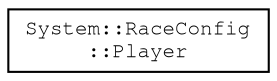 digraph "Graphical Class Hierarchy"
{
 // LATEX_PDF_SIZE
  edge [fontname="FreeMono",fontsize="10",labelfontname="FreeMono",labelfontsize="10"];
  node [fontname="FreeMono",fontsize="10",shape=record];
  rankdir="LR";
  Node0 [label="System::RaceConfig\l::Player",height=0.2,width=0.4,color="black", fillcolor="white", style="filled",URL="$class_system_1_1_race_config_1_1_player.html",tooltip=" "];
}
